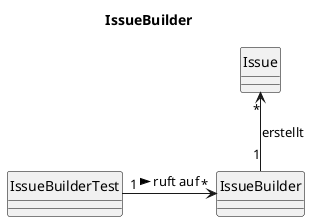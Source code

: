 @startuml

title IssueBuilder
hide circle
skinparam class{
    BorderColor black
}

class IssueBuilder{}

class IssueBuilderTest{}

class Issue{}


Issue "*" <-- "1" IssueBuilder : erstellt
IssueBuilderTest "1" ->  "*" IssueBuilder : ruft auf >

@enduml
